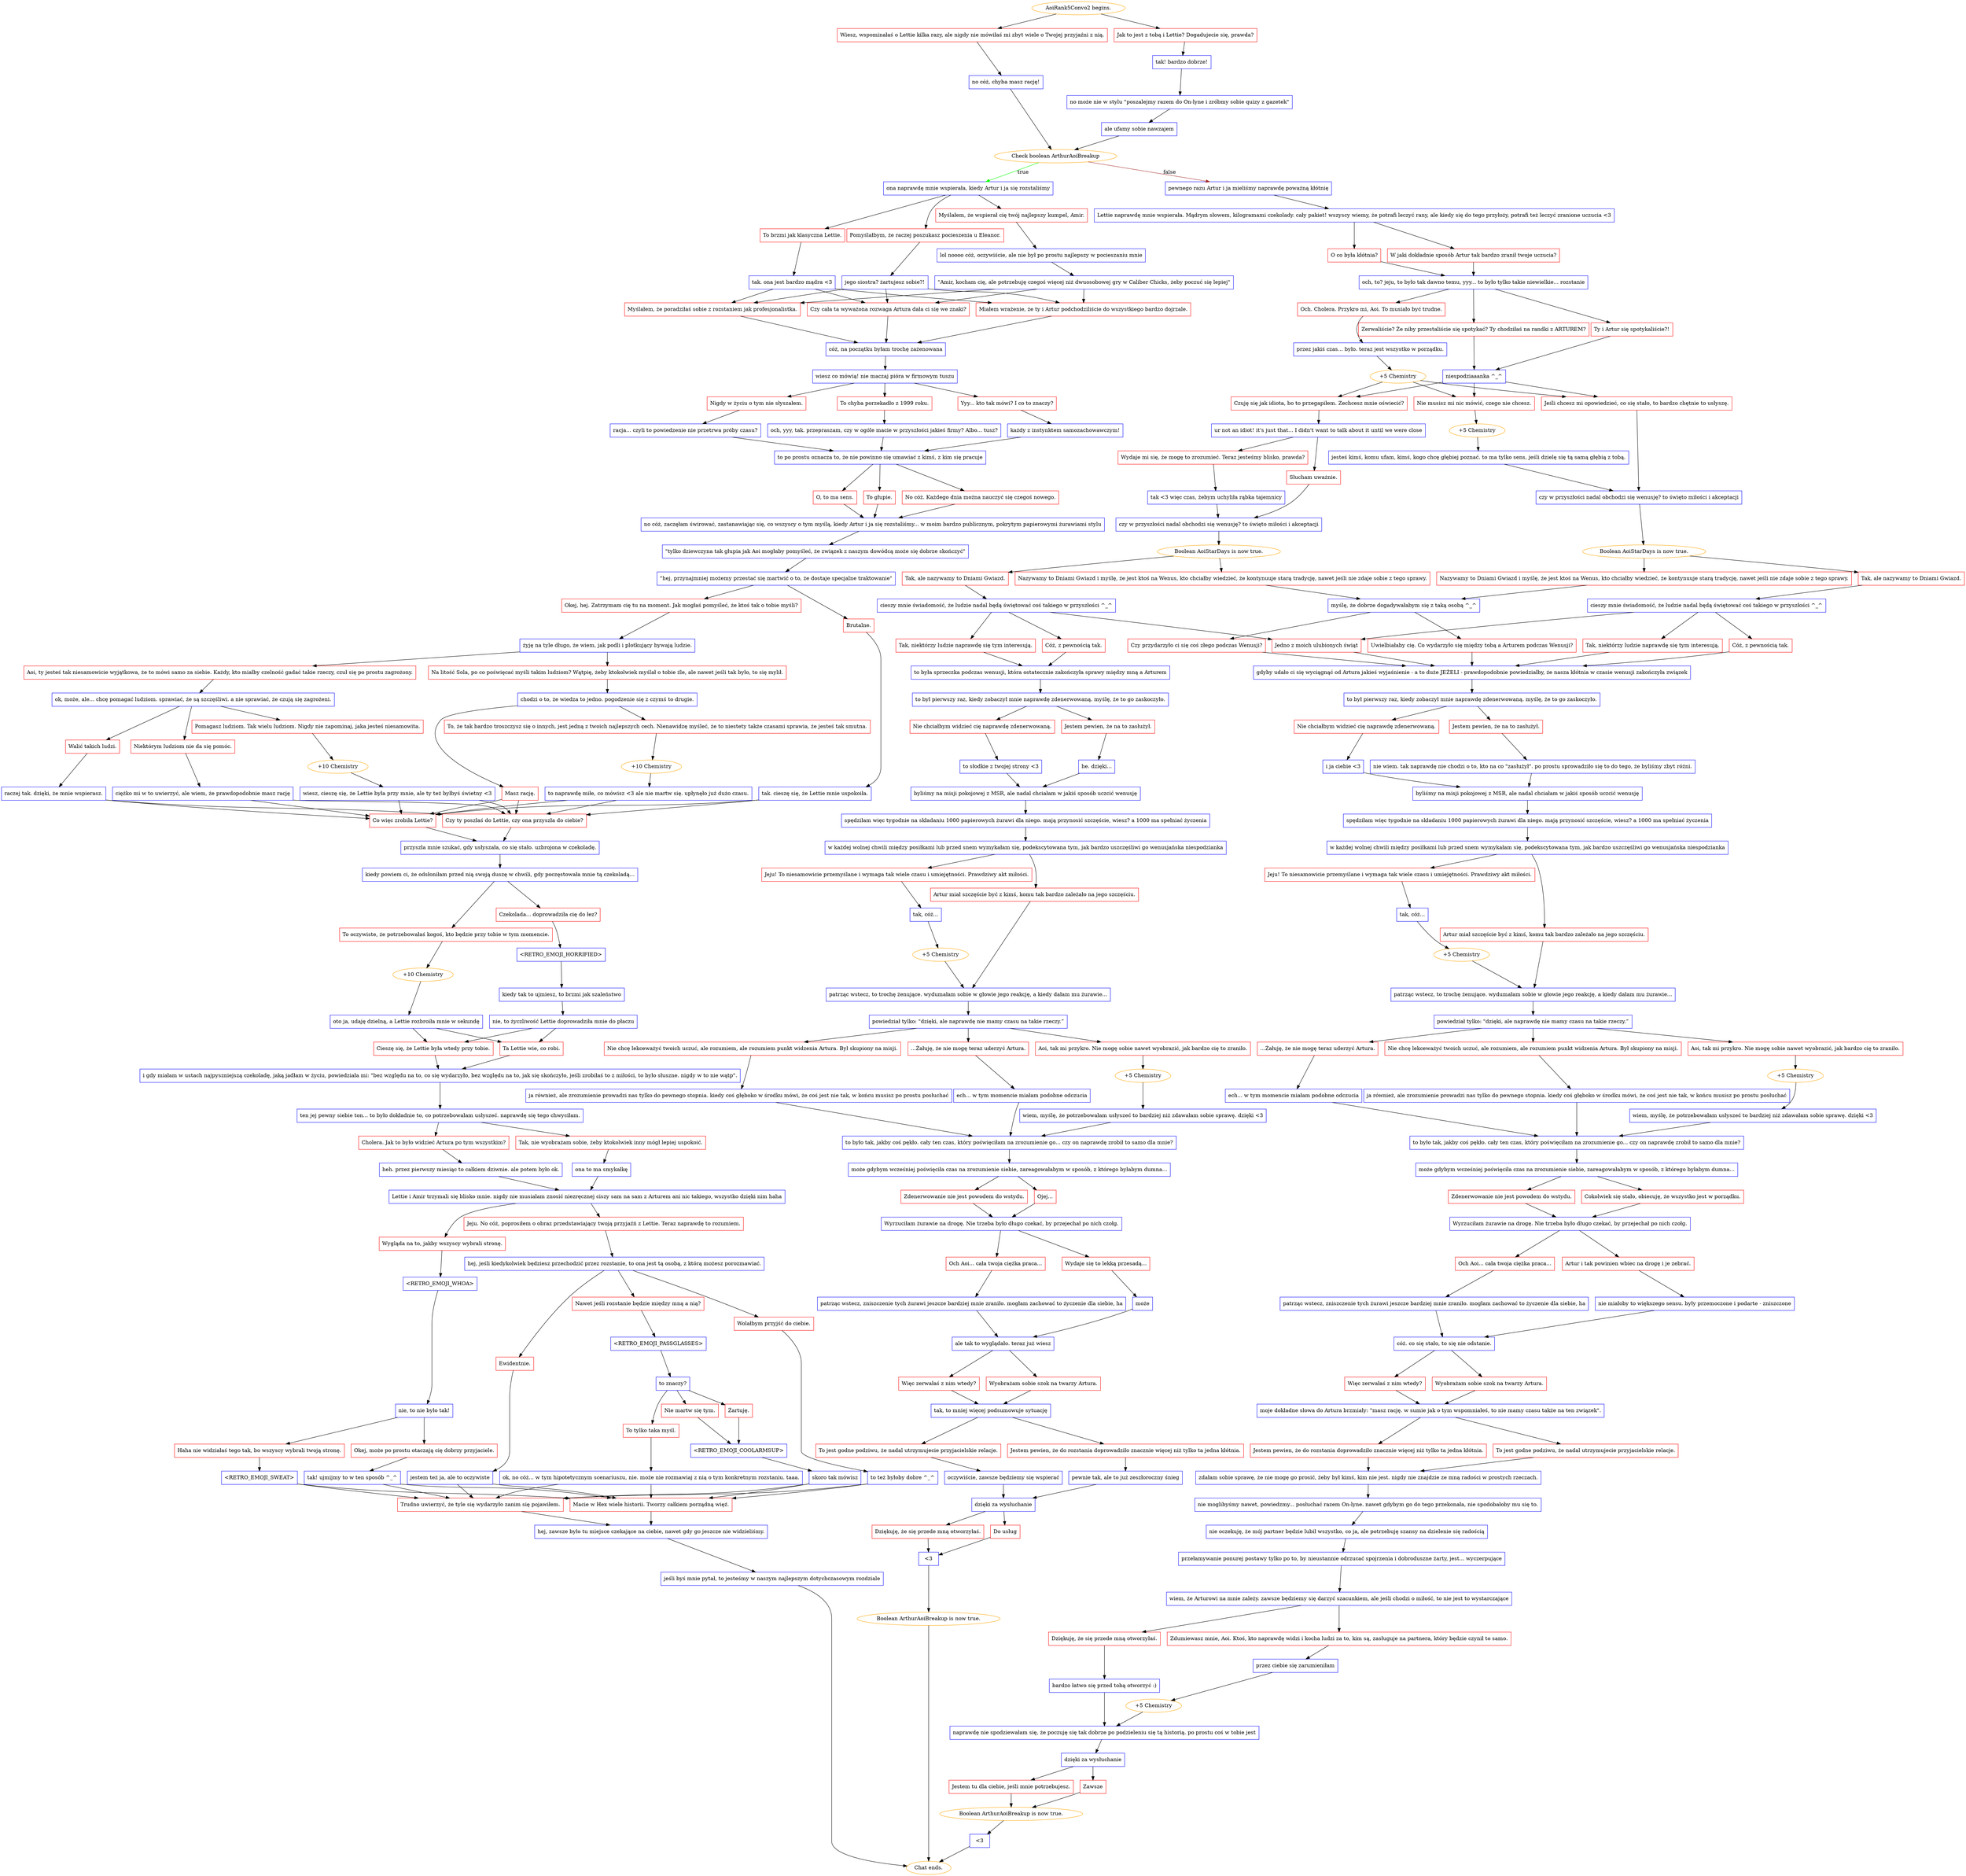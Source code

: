 digraph {
	"AoiRank5Convo2 begins." [color=orange];
		"AoiRank5Convo2 begins." -> j3793052369;
		"AoiRank5Convo2 begins." -> j3025079688;
	j3793052369 [label="Wiesz, wspominałaś o Lettie kilka razy, ale nigdy nie mówiłaś mi zbyt wiele o Twojej przyjaźni z nią.",shape=box,color=red];
		j3793052369 -> j3866853651;
	j3025079688 [label="Jak to jest z tobą i Lettie? Dogadujecie się, prawda?",shape=box,color=red];
		j3025079688 -> j10790327;
	j3866853651 [label="no cóż, chyba masz rację!",shape=box,color=blue];
		j3866853651 -> j3919667655;
	j10790327 [label="tak! bardzo dobrze!",shape=box,color=blue];
		j10790327 -> j1807356834;
	j3919667655 [label="Check boolean ArthurAoiBreakup",color=orange];
		j3919667655 -> j2297206109 [label=true,color=green];
		j3919667655 -> j4171785205 [label=false,color=brown];
	j1807356834 [label="no może nie w stylu \"poszalejmy razem do On-lyne i zróbmy sobie quizy z gazetek\"",shape=box,color=blue];
		j1807356834 -> j1963245466;
	j2297206109 [label="ona naprawdę mnie wspierała, kiedy Artur i ja się rozstaliśmy",shape=box,color=blue];
		j2297206109 -> j709871446;
		j2297206109 -> j4273767136;
		j2297206109 -> j179354977;
	j4171785205 [label="pewnego razu Artur i ja mieliśmy naprawdę poważną kłótnię",shape=box,color=blue];
		j4171785205 -> j652588142;
	j1963245466 [label="ale ufamy sobie nawzajem",shape=box,color=blue];
		j1963245466 -> j3919667655;
	j709871446 [label="Pomyślałbym, że raczej poszukasz pocieszenia u Eleanor.",shape=box,color=red];
		j709871446 -> j730936882;
	j4273767136 [label="Myślałem, że wspierał cię twój najlepszy kumpel, Amir.",shape=box,color=red];
		j4273767136 -> j2607129914;
	j179354977 [label="To brzmi jak klasyczna Lettie.",shape=box,color=red];
		j179354977 -> j3208935171;
	j652588142 [label="Lettie naprawdę mnie wspierała. Mądrym słowem, kilogramami czekolady. cały pakiet! wszyscy wiemy, że potrafi leczyć rany, ale kiedy się do tego przyłoży, potrafi też leczyć zranione uczucia <3",shape=box,color=blue];
		j652588142 -> j3897688302;
		j652588142 -> j2949774053;
	j730936882 [label="jego siostra? żartujesz sobie?!",shape=box,color=blue];
		j730936882 -> j2075133287;
		j730936882 -> j3814269317;
		j730936882 -> j1434455810;
	j2607129914 [label="lol noooo cóż, oczywiście, ale nie był po prostu najlepszy w pocieszaniu mnie",shape=box,color=blue];
		j2607129914 -> j1306339301;
	j3208935171 [label="tak. ona jest bardzo mądra <3",shape=box,color=blue];
		j3208935171 -> j2075133287;
		j3208935171 -> j3814269317;
		j3208935171 -> j1434455810;
	j3897688302 [label="O co była kłótnia?",shape=box,color=red];
		j3897688302 -> j669176549;
	j2949774053 [label="W jaki dokładnie sposób Artur tak bardzo zranił twoje uczucia?",shape=box,color=red];
		j2949774053 -> j669176549;
	j2075133287 [label="Czy cała ta wyważona rozwaga Artura dała ci się we znaki?",shape=box,color=red];
		j2075133287 -> j16401101;
	j3814269317 [label="Myślałem, że poradziłaś sobie z rozstaniem jak profesjonalistka.",shape=box,color=red];
		j3814269317 -> j16401101;
	j1434455810 [label="Miałem wrażenie, że ty i Artur podchodziliście do wszystkiego bardzo dojrzale.",shape=box,color=red];
		j1434455810 -> j16401101;
	j1306339301 [label="\"Amir, kocham cię, ale potrzebuję czegoś więcej niż dwuosobowej gry w Caliber Chicks, żeby poczuć się lepiej\"",shape=box,color=blue];
		j1306339301 -> j2075133287;
		j1306339301 -> j3814269317;
		j1306339301 -> j1434455810;
	j669176549 [label="och, to? jeju, to było tak dawno temu, yyy... to było tylko takie niewielkie... rozstanie",shape=box,color=blue];
		j669176549 -> j1877177082;
		j669176549 -> j453931370;
		j669176549 -> j2502594568;
	j16401101 [label="cóż, na początku byłam trochę zażenowana",shape=box,color=blue];
		j16401101 -> j1608200623;
	j1877177082 [label="Ty i Artur się spotykaliście?!",shape=box,color=red];
		j1877177082 -> j1111150753;
	j453931370 [label="Zerwaliście? Że niby przestaliście się spotykać? Ty chodziłaś na randki z ARTUREM?",shape=box,color=red];
		j453931370 -> j1111150753;
	j2502594568 [label="Och. Cholera. Przykro mi, Aoi. To musiało być trudne.",shape=box,color=red];
		j2502594568 -> j2844442367;
	j1608200623 [label="wiesz co mówią! nie maczaj pióra w firmowym tuszu",shape=box,color=blue];
		j1608200623 -> j786739710;
		j1608200623 -> j462747909;
		j1608200623 -> j3582355742;
	j1111150753 [label="niespodziaaanka ^_^",shape=box,color=blue];
		j1111150753 -> j3082356103;
		j1111150753 -> j1534417948;
		j1111150753 -> j1040028163;
	j2844442367 [label="przez jakiś czas... było. teraz jest wszystko w porządku.",shape=box,color=blue];
		j2844442367 -> j1152607240;
	j786739710 [label="Nigdy w życiu o tym nie słyszałem.",shape=box,color=red];
		j786739710 -> j1851159397;
	j462747909 [label="To chyba porzekadło z 1999 roku.",shape=box,color=red];
		j462747909 -> j3059174508;
	j3582355742 [label="Yyy... kto tak mówi? I co to znaczy?",shape=box,color=red];
		j3582355742 -> j2870688596;
	j3082356103 [label="Nie musisz mi nic mówić, czego nie chcesz.",shape=box,color=red];
		j3082356103 -> j1072168166;
	j1534417948 [label="Jeśli chcesz mi opowiedzieć, co się stało, to bardzo chętnie to usłyszę.",shape=box,color=red];
		j1534417948 -> j1714517957;
	j1040028163 [label="Czuję się jak idiota, bo to przegapiłem. Zechcesz mnie oświecić?",shape=box,color=red];
		j1040028163 -> j202193764;
	j1152607240 [label="+5 Chemistry",color=orange];
		j1152607240 -> j3082356103;
		j1152607240 -> j1534417948;
		j1152607240 -> j1040028163;
	j1851159397 [label="racja... czyli to powiedzenie nie przetrwa próby czasu?",shape=box,color=blue];
		j1851159397 -> j3134967069;
	j3059174508 [label="och, yyy, tak. przepraszam, czy w ogóle macie w przyszłości jakieś firmy? Albo... tusz?",shape=box,color=blue];
		j3059174508 -> j3134967069;
	j2870688596 [label="każdy z instynktem samozachowawczym!",shape=box,color=blue];
		j2870688596 -> j3134967069;
	j1072168166 [label="+5 Chemistry",color=orange];
		j1072168166 -> j1414152354;
	j1714517957 [label="czy w przyszłości nadal obchodzi się wenusję? to święto miłości i akceptacji",shape=box,color=blue];
		j1714517957 -> j3698431878;
	j202193764 [label="ur not an idiot! it's just that... I didn't want to talk about it until we were close",shape=box,color=blue];
		j202193764 -> j1060098505;
		j202193764 -> j2853668777;
	j3134967069 [label="to po prostu oznacza to, że nie powinno się umawiać z kimś, z kim się pracuje",shape=box,color=blue];
		j3134967069 -> j2344647837;
		j3134967069 -> j150244892;
		j3134967069 -> j1948411924;
	j1414152354 [label="jesteś kimś, komu ufam, kimś, kogo chcę głębiej poznać. to ma tylko sens, jeśli dzielę się tą samą głębią z tobą.",shape=box,color=blue];
		j1414152354 -> j1714517957;
	j3698431878 [label="Boolean AoiStarDays is now true.",color=orange];
		j3698431878 -> j1390089497;
		j3698431878 -> j4013491328;
	j1060098505 [label="Słucham uważnie.",shape=box,color=red];
		j1060098505 -> j4183268883;
	j2853668777 [label="Wydaje mi się, że mogę to zrozumieć. Teraz jesteśmy blisko, prawda?",shape=box,color=red];
		j2853668777 -> j1590205369;
	j2344647837 [label="O, to ma sens.",shape=box,color=red];
		j2344647837 -> j4163170192;
	j150244892 [label="To głupie.",shape=box,color=red];
		j150244892 -> j4163170192;
	j1948411924 [label="No cóż. Każdego dnia można nauczyć się czegoś nowego.",shape=box,color=red];
		j1948411924 -> j4163170192;
	j1390089497 [label="Tak, ale nazywamy to Dniami Gwiazd.",shape=box,color=red];
		j1390089497 -> j2214994614;
	j4013491328 [label="Nazywamy to Dniami Gwiazd i myślę, że jest ktoś na Wenus, kto chciałby wiedzieć, że kontynuuje starą tradycję, nawet jeśli nie zdaje sobie z tego sprawy.",shape=box,color=red];
		j4013491328 -> j2535879141;
	j4183268883 [label="czy w przyszłości nadal obchodzi się wenusję? to święto miłości i akceptacji",shape=box,color=blue];
		j4183268883 -> j3257642712;
	j1590205369 [label="tak <3 więc czas, żebym uchyliła rąbka tajemnicy",shape=box,color=blue];
		j1590205369 -> j4183268883;
	j4163170192 [label="no cóż, zaczęłam świrować, zastanawiając się, co wszyscy o tym myślą, kiedy Artur i ja się rozstaliśmy... w moim bardzo publicznym, pokrytym papierowymi żurawiami stylu",shape=box,color=blue];
		j4163170192 -> j3416492972;
	j2214994614 [label="cieszy mnie świadomość, że ludzie nadal będą świętować coś takiego w przyszłości ^_^",shape=box,color=blue];
		j2214994614 -> j4006172688;
		j2214994614 -> j2215658332;
		j2214994614 -> j3938094190;
	j2535879141 [label="myślę, że dobrze dogadywałabym się z taką osobą ^_^",shape=box,color=blue];
		j2535879141 -> j3945424404;
		j2535879141 -> j258056051;
	j3257642712 [label="Boolean AoiStarDays is now true.",color=orange];
		j3257642712 -> j2842065104;
		j3257642712 -> j30764967;
	j3416492972 [label="\"tylko dziewczyna tak głupia jak Aoi mogłaby pomyśleć, że związek z naszym dowódcą może się dobrze skończyć\"",shape=box,color=blue];
		j3416492972 -> j2275472606;
	j4006172688 [label="Cóż, z pewnością tak.",shape=box,color=red];
		j4006172688 -> j2799594460;
	j2215658332 [label="Tak, niektórzy ludzie naprawdę się tym interesują.",shape=box,color=red];
		j2215658332 -> j2799594460;
	j3938094190 [label="Jedno z moich ulubionych świąt",shape=box,color=red];
		j3938094190 -> j2799594460;
	j3945424404 [label="Uwielbiałaby cię. Co wydarzyło się między tobą a Arturem podczas Wenusji?",shape=box,color=red];
		j3945424404 -> j2799594460;
	j258056051 [label="Czy przydarzyło ci się coś złego podczas Wenusji?",shape=box,color=red];
		j258056051 -> j2799594460;
	j2842065104 [label="Nazywamy to Dniami Gwiazd i myślę, że jest ktoś na Wenus, kto chciałby wiedzieć, że kontynuuje starą tradycję, nawet jeśli nie zdaje sobie z tego sprawy.",shape=box,color=red];
		j2842065104 -> j2535879141;
	j30764967 [label="Tak, ale nazywamy to Dniami Gwiazd.",shape=box,color=red];
		j30764967 -> j329749440;
	j2275472606 [label="\"hej, przynajmniej możemy przestać się martwić o to, że dostaje specjalne traktowanie\"",shape=box,color=blue];
		j2275472606 -> j1684693331;
		j2275472606 -> j543893753;
	j2799594460 [label="gdyby udało ci się wyciągnąć od Artura jakieś wyjaśnienie - a to duże JEŻELI - prawdopodobnie powiedziałby, że nasza kłótnia w czasie wenusji zakończyła związek",shape=box,color=blue];
		j2799594460 -> j2500384132;
	j329749440 [label="cieszy mnie świadomość, że ludzie nadal będą świętować coś takiego w przyszłości ^_^",shape=box,color=blue];
		j329749440 -> j3938094190;
		j329749440 -> j247453051;
		j329749440 -> j1959893250;
	j1684693331 [label="Okej, hej. Zatrzymam cię tu na moment. Jak mogłaś pomyśleć, że ktoś tak o tobie myśli?",shape=box,color=red];
		j1684693331 -> j2774747644;
	j543893753 [label="Brutalne.",shape=box,color=red];
		j543893753 -> j2981833767;
	j2500384132 [label="to był pierwszy raz, kiedy zobaczył mnie naprawdę zdenerwowaną. myślę, że to go zaskoczyło.",shape=box,color=blue];
		j2500384132 -> j1734713556;
		j2500384132 -> j42405324;
	j247453051 [label="Tak, niektórzy ludzie naprawdę się tym interesują.",shape=box,color=red];
		j247453051 -> j2132069103;
	j1959893250 [label="Cóż, z pewnością tak.",shape=box,color=red];
		j1959893250 -> j2132069103;
	j2774747644 [label="żyję na tyle długo, że wiem, jak podli i plotkujący bywają ludzie.",shape=box,color=blue];
		j2774747644 -> j3137750701;
		j2774747644 -> j3181214416;
	j2981833767 [label="tak. cieszę się, że Lettie mnie uspokoiła.",shape=box,color=blue];
		j2981833767 -> j3878601469;
		j2981833767 -> j3422240525;
	j1734713556 [label="Nie chciałbym widzieć cię naprawdę zdenerwowaną.",shape=box,color=red];
		j1734713556 -> j1404157056;
	j42405324 [label="Jestem pewien, że na to zasłużył.",shape=box,color=red];
		j42405324 -> j1039942615;
	j2132069103 [label="to była sprzeczka podczas wenusji, która ostatecznie zakończyła sprawy między mną a Arturem",shape=box,color=blue];
		j2132069103 -> j3017419388;
	j3137750701 [label="Na litość Sola, po co poświęcać myśli takim ludziom? Wątpię, żeby ktokolwiek myślał o tobie źle, ale nawet jeśli tak było, to się mylił.",shape=box,color=red];
		j3137750701 -> j4102331029;
	j3181214416 [label="Aoi, ty jesteś tak niesamowicie wyjątkowa, że to mówi samo za siebie. Każdy, kto miałby czelność gadać takie rzeczy, czuł się po prostu zagrożony.",shape=box,color=red];
		j3181214416 -> j2583733259;
	j3878601469 [label="Czy ty poszłaś do Lettie, czy ona przyszła do ciebie?",shape=box,color=red];
		j3878601469 -> j712836619;
	j3422240525 [label="Co więc zrobiła Lettie?",shape=box,color=red];
		j3422240525 -> j712836619;
	j1404157056 [label="i ja ciebie <3",shape=box,color=blue];
		j1404157056 -> j545164531;
	j1039942615 [label="nie wiem. tak naprawdę nie chodzi o to, kto na co \"zasłużył\". po prostu sprowadziło się to do tego, że byliśmy zbyt różni.",shape=box,color=blue];
		j1039942615 -> j545164531;
	j3017419388 [label="to był pierwszy raz, kiedy zobaczył mnie naprawdę zdenerwowaną. myślę, że to go zaskoczyło.",shape=box,color=blue];
		j3017419388 -> j1860694474;
		j3017419388 -> j4077577828;
	j4102331029 [label="chodzi o to, że wiedza to jedno. pogodzenie się z czymś to drugie.",shape=box,color=blue];
		j4102331029 -> j3133017758;
		j4102331029 -> j663606514;
	j2583733259 [label="ok, może, ale... chcę pomagać ludziom. sprawiać, że są szczęśliwi. a nie sprawiać, że czują się zagrożeni.",shape=box,color=blue];
		j2583733259 -> j1259770332;
		j2583733259 -> j3427249134;
		j2583733259 -> j2214304295;
	j712836619 [label="przyszła mnie szukać, gdy usłyszała, co się stało. uzbrojona w czekoladę.",shape=box,color=blue];
		j712836619 -> j2243126758;
	j545164531 [label="byliśmy na misji pokojowej z MSR, ale nadal chciałam w jakiś sposób uczcić wenusję",shape=box,color=blue];
		j545164531 -> j4201693228;
	j1860694474 [label="Nie chciałbym widzieć cię naprawdę zdenerwowaną.",shape=box,color=red];
		j1860694474 -> j1078947788;
	j4077577828 [label="Jestem pewien, że na to zasłużył.",shape=box,color=red];
		j4077577828 -> j3681828682;
	j3133017758 [label="To, że tak bardzo troszczysz się o innych, jest jedną z twoich najlepszych cech. Nienawidzę myśleć, że to niestety także czasami sprawia, że jesteś tak smutna.",shape=box,color=red];
		j3133017758 -> j15224913;
	j663606514 [label="Masz rację.",shape=box,color=red];
		j663606514 -> j3878601469;
		j663606514 -> j3422240525;
	j1259770332 [label="Walić takich ludzi.",shape=box,color=red];
		j1259770332 -> j1214567914;
	j3427249134 [label="Niektórym ludziom nie da się pomóc.",shape=box,color=red];
		j3427249134 -> j712902698;
	j2214304295 [label="Pomagasz ludziom. Tak wielu ludziom. Nigdy nie zapominaj, jaka jesteś niesamowita.",shape=box,color=red];
		j2214304295 -> j2672630730;
	j2243126758 [label="kiedy powiem ci, że odsłoniłam przed nią swoją duszę w chwili, gdy poczęstowała mnie tą czekoladą...",shape=box,color=blue];
		j2243126758 -> j1271533922;
		j2243126758 -> j3703607994;
	j4201693228 [label="spędziłam więc tygodnie na składaniu 1000 papierowych żurawi dla niego. mają przynosić szczęście, wiesz? a 1000 ma spełniać życzenia",shape=box,color=blue];
		j4201693228 -> j2773983537;
	j1078947788 [label="to słodkie z twojej strony <3",shape=box,color=blue];
		j1078947788 -> j913855618;
	j3681828682 [label="he. dzięki...",shape=box,color=blue];
		j3681828682 -> j913855618;
	j15224913 [label="+10 Chemistry",color=orange];
		j15224913 -> j2204033733;
	j1214567914 [label="raczej tak. dzięki, że mnie wspierasz.",shape=box,color=blue];
		j1214567914 -> j3878601469;
		j1214567914 -> j3422240525;
	j712902698 [label="ciężko mi w to uwierzyć, ale wiem, że prawdopodobnie masz rację",shape=box,color=blue];
		j712902698 -> j3878601469;
		j712902698 -> j3422240525;
	j2672630730 [label="+10 Chemistry",color=orange];
		j2672630730 -> j2009512169;
	j1271533922 [label="To oczywiste, że potrzebowałaś kogoś, kto będzie przy tobie w tym momencie.",shape=box,color=red];
		j1271533922 -> j4177705506;
	j3703607994 [label="Czekolada... doprowadziła cię do łez?",shape=box,color=red];
		j3703607994 -> j2196454503;
	j2773983537 [label="w każdej wolnej chwili między posiłkami lub przed snem wymykałam się, podekscytowana tym, jak bardzo uszczęśliwi go wenusjańska niespodzianka",shape=box,color=blue];
		j2773983537 -> j666577076;
		j2773983537 -> j513283301;
	j913855618 [label="byliśmy na misji pokojowej z MSR, ale nadal chciałam w jakiś sposób uczcić wenusję",shape=box,color=blue];
		j913855618 -> j2575997875;
	j2204033733 [label="to naprawdę miłe, co mówisz <3 ale nie martw się. upłynęło już dużo czasu.",shape=box,color=blue];
		j2204033733 -> j3878601469;
		j2204033733 -> j3422240525;
	j2009512169 [label="wiesz, cieszę się, że Lettie była przy mnie, ale ty też byłbyś świetny <3",shape=box,color=blue];
		j2009512169 -> j3878601469;
		j2009512169 -> j3422240525;
	j4177705506 [label="+10 Chemistry",color=orange];
		j4177705506 -> j1269840082;
	j2196454503 [label="<RETRO_EMOJI_HORRIFIED>",shape=box,color=blue];
		j2196454503 -> j170361831;
	j666577076 [label="Jeju! To niesamowicie przemyślane i wymaga tak wiele czasu i umiejętności. Prawdziwy akt miłości.",shape=box,color=red];
		j666577076 -> j780377825;
	j513283301 [label="Artur miał szczęście być z kimś, komu tak bardzo zależało na jego szczęściu.",shape=box,color=red];
		j513283301 -> j3361246527;
	j2575997875 [label="spędziłam więc tygodnie na składaniu 1000 papierowych żurawi dla niego. mają przynosić szczęście, wiesz? a 1000 ma spełniać życzenia",shape=box,color=blue];
		j2575997875 -> j3548802171;
	j1269840082 [label="oto ja, udaję dzielną, a Lettie rozbroiła mnie w sekundę",shape=box,color=blue];
		j1269840082 -> j782016948;
		j1269840082 -> j2462942843;
	j170361831 [label="kiedy tak to ujmiesz, to brzmi jak szaleństwo",shape=box,color=blue];
		j170361831 -> j3751851999;
	j780377825 [label="tak, cóż...",shape=box,color=blue];
		j780377825 -> j2390133298;
	j3361246527 [label="patrząc wstecz, to trochę żenujące. wydumałam sobie w głowie jego reakcję, a kiedy dałam mu żurawie...",shape=box,color=blue];
		j3361246527 -> j673175876;
	j3548802171 [label="w każdej wolnej chwili między posiłkami lub przed snem wymykałam się, podekscytowana tym, jak bardzo uszczęśliwi go wenusjańska niespodzianka",shape=box,color=blue];
		j3548802171 -> j818753623;
		j3548802171 -> j1885518338;
	j782016948 [label="Cieszę się, że Lettie była wtedy przy tobie.",shape=box,color=red];
		j782016948 -> j2980918981;
	j2462942843 [label="Ta Lettie wie, co robi.",shape=box,color=red];
		j2462942843 -> j2980918981;
	j3751851999 [label="nie, to życzliwość Lettie doprowadziła mnie do płaczu",shape=box,color=blue];
		j3751851999 -> j782016948;
		j3751851999 -> j2462942843;
	j2390133298 [label="+5 Chemistry",color=orange];
		j2390133298 -> j3361246527;
	j673175876 [label="powiedział tylko: \"dzięki, ale naprawdę nie mamy czasu na takie rzeczy.”",shape=box,color=blue];
		j673175876 -> j3426221091;
		j673175876 -> j1677349887;
		j673175876 -> j576245815;
	j818753623 [label="Artur miał szczęście być z kimś, komu tak bardzo zależało na jego szczęściu.",shape=box,color=red];
		j818753623 -> j3212212827;
	j1885518338 [label="Jeju! To niesamowicie przemyślane i wymaga tak wiele czasu i umiejętności. Prawdziwy akt miłości.",shape=box,color=red];
		j1885518338 -> j461601061;
	j2980918981 [label="i gdy miałam w ustach najpyszniejszą czekoladę, jaką jadłam w życiu, powiedziała mi: \"bez względu na to, co się wydarzyło, bez względu na to, jak się skończyło, jeśli zrobiłaś to z miłości, to było słuszne. nigdy w to nie wątp\".",shape=box,color=blue];
		j2980918981 -> j1237575617;
	j3426221091 [label="...Żałuję, że nie mogę teraz uderzyć Artura.",shape=box,color=red];
		j3426221091 -> j1600441857;
	j1677349887 [label="Aoi, tak mi przykro. Nie mogę sobie nawet wyobrazić, jak bardzo cię to zraniło.",shape=box,color=red];
		j1677349887 -> j1701690450;
	j576245815 [label="Nie chcę lekceważyć twoich uczuć, ale rozumiem, ale rozumiem punkt widzenia Artura. Był skupiony na misji.",shape=box,color=red];
		j576245815 -> j4261693286;
	j3212212827 [label="patrząc wstecz, to trochę żenujące. wydumałam sobie w głowie jego reakcję, a kiedy dałam mu żurawie...",shape=box,color=blue];
		j3212212827 -> j357957108;
	j461601061 [label="tak, cóż...",shape=box,color=blue];
		j461601061 -> j4079235768;
	j1237575617 [label="ten jej pewny siebie ton... to było dokładnie to, co potrzebowałam usłyszeć. naprawdę się tego chwyciłam.",shape=box,color=blue];
		j1237575617 -> j4088260452;
		j1237575617 -> j1599012458;
	j1600441857 [label="ech... w tym momencie miałam podobne odczucia",shape=box,color=blue];
		j1600441857 -> j2199192684;
	j1701690450 [label="+5 Chemistry",color=orange];
		j1701690450 -> j395154956;
	j4261693286 [label="ja również, ale zrozumienie prowadzi nas tylko do pewnego stopnia. kiedy coś głęboko w środku mówi, że coś jest nie tak, w końcu musisz po prostu posłuchać",shape=box,color=blue];
		j4261693286 -> j2199192684;
	j357957108 [label="powiedział tylko: \"dzięki, ale naprawdę nie mamy czasu na takie rzeczy.”",shape=box,color=blue];
		j357957108 -> j1128369303;
		j357957108 -> j146098351;
		j357957108 -> j1324258105;
	j4079235768 [label="+5 Chemistry",color=orange];
		j4079235768 -> j3212212827;
	j4088260452 [label="Cholera. Jak to było widzieć Artura po tym wszystkim?",shape=box,color=red];
		j4088260452 -> j567272874;
	j1599012458 [label="Tak, nie wyobrażam sobie, żeby ktokolwiek inny mógł lepiej uspokoić.",shape=box,color=red];
		j1599012458 -> j544122779;
	j2199192684 [label="to było tak, jakby coś pękło. cały ten czas, który poświęciłam na zrozumienie go... czy on naprawdę zrobił to samo dla mnie?",shape=box,color=blue];
		j2199192684 -> j3776007804;
	j395154956 [label="wiem, myślę, że potrzebowałam usłyszeć to bardziej niż zdawałam sobie sprawę. dzięki <3",shape=box,color=blue];
		j395154956 -> j2199192684;
	j1128369303 [label="Nie chcę lekceważyć twoich uczuć, ale rozumiem, ale rozumiem punkt widzenia Artura. Był skupiony na misji.",shape=box,color=red];
		j1128369303 -> j1103941362;
	j146098351 [label="Aoi, tak mi przykro. Nie mogę sobie nawet wyobrazić, jak bardzo cię to zraniło.",shape=box,color=red];
		j146098351 -> j4235624882;
	j1324258105 [label="...Żałuję, że nie mogę teraz uderzyć Artura.",shape=box,color=red];
		j1324258105 -> j2293571745;
	j567272874 [label="heh. przez pierwszy miesiąc to całkiem dziwnie. ale potem było ok.",shape=box,color=blue];
		j567272874 -> j2920147752;
	j544122779 [label="ona to ma smykałkę",shape=box,color=blue];
		j544122779 -> j2920147752;
	j3776007804 [label="może gdybym wcześniej poświęciła czas na zrozumienie siebie, zareagowałabym w sposób, z którego byłabym dumna...",shape=box,color=blue];
		j3776007804 -> j55761611;
		j3776007804 -> j3567761645;
	j1103941362 [label="ja również, ale zrozumienie prowadzi nas tylko do pewnego stopnia. kiedy coś głęboko w środku mówi, że coś jest nie tak, w końcu musisz po prostu posłuchać",shape=box,color=blue];
		j1103941362 -> j3692520778;
	j4235624882 [label="+5 Chemistry",color=orange];
		j4235624882 -> j1015701509;
	j2293571745 [label="ech... w tym momencie miałam podobne odczucia",shape=box,color=blue];
		j2293571745 -> j3692520778;
	j2920147752 [label="Lettie i Amir trzymali się blisko mnie. nigdy nie musiałam znosić niezręcznej ciszy sam na sam z Arturem ani nic takiego, wszystko dzięki nim haha",shape=box,color=blue];
		j2920147752 -> j3840261783;
		j2920147752 -> j1748862997;
	j55761611 [label="Zdenerwowanie nie jest powodem do wstydu.",shape=box,color=red];
		j55761611 -> j461588328;
	j3567761645 [label="Cokolwiek się stało, obiecuję, że wszystko jest w porządku.",shape=box,color=red];
		j3567761645 -> j461588328;
	j3692520778 [label="to było tak, jakby coś pękło. cały ten czas, który poświęciłam na zrozumienie go... czy on naprawdę zrobił to samo dla mnie?",shape=box,color=blue];
		j3692520778 -> j3184102210;
	j1015701509 [label="wiem, myślę, że potrzebowałam usłyszeć to bardziej niż zdawałam sobie sprawę. dzięki <3",shape=box,color=blue];
		j1015701509 -> j3692520778;
	j3840261783 [label="Jeju. No cóż, poprosiłem o obraz przedstawiający twoją przyjaźń z Lettie. Teraz naprawdę to rozumiem.",shape=box,color=red];
		j3840261783 -> j3080333536;
	j1748862997 [label="Wygląda na to, jakby wszyscy wybrali stronę.",shape=box,color=red];
		j1748862997 -> j2197825980;
	j461588328 [label="Wyrzuciłam żurawie na drogę. Nie trzeba było długo czekać, by przejechał po nich czołg.",shape=box,color=blue];
		j461588328 -> j3278523629;
		j461588328 -> j1484622418;
	j3184102210 [label="może gdybym wcześniej poświęciła czas na zrozumienie siebie, zareagowałabym w sposób, z którego byłabym dumna...",shape=box,color=blue];
		j3184102210 -> j491703986;
		j3184102210 -> j2138115018;
	j3080333536 [label="hej, jeśli kiedykolwiek będziesz przechodzić przez rozstanie, to ona jest tą osobą, z którą możesz porozmawiać.",shape=box,color=blue];
		j3080333536 -> j2736826241;
		j3080333536 -> j3158694873;
		j3080333536 -> j1037933014;
	j2197825980 [label="<RETRO_EMOJI_WHOA>",shape=box,color=blue];
		j2197825980 -> j3776545958;
	j3278523629 [label="Och Aoi... cała twoja ciężka praca...",shape=box,color=red];
		j3278523629 -> j1791717455;
	j1484622418 [label="Artur i tak powinien wbiec na drogę i je zebrać.",shape=box,color=red];
		j1484622418 -> j3656735293;
	j491703986 [label="Zdenerwowanie nie jest powodem do wstydu.",shape=box,color=red];
		j491703986 -> j2825138082;
	j2138115018 [label="Ojej...",shape=box,color=red];
		j2138115018 -> j2825138082;
	j2736826241 [label="Nawet jeśli rozstanie będzie między mną a nią?",shape=box,color=red];
		j2736826241 -> j448592857;
	j3158694873 [label="Wolałbym przyjść do ciebie.",shape=box,color=red];
		j3158694873 -> j1050659973;
	j1037933014 [label="Ewidentnie.",shape=box,color=red];
		j1037933014 -> j20402752;
	j3776545958 [label="nie, to nie było tak!",shape=box,color=blue];
		j3776545958 -> j3986999760;
		j3776545958 -> j2404094324;
	j1791717455 [label="patrząc wstecz, zniszczenie tych żurawi jeszcze bardziej mnie zraniło. mogłam zachować to życzenie dla siebie, ha",shape=box,color=blue];
		j1791717455 -> j26410160;
	j3656735293 [label="nie miałoby to większego sensu. były przemoczone i podarte - zniszczone",shape=box,color=blue];
		j3656735293 -> j26410160;
	j2825138082 [label="Wyrzuciłam żurawie na drogę. Nie trzeba było długo czekać, by przejechał po nich czołg.",shape=box,color=blue];
		j2825138082 -> j926307508;
		j2825138082 -> j391533838;
	j448592857 [label="<RETRO_EMOJI_PASSGLASSES>",shape=box,color=blue];
		j448592857 -> j178716528;
	j1050659973 [label="to też byłoby dobre ^_^",shape=box,color=blue];
		j1050659973 -> j1475396471;
		j1050659973 -> j218534606;
	j20402752 [label="jestem też ja, ale to oczywiste",shape=box,color=blue];
		j20402752 -> j1475396471;
		j20402752 -> j218534606;
	j3986999760 [label="Haha nie widziałaś tego tak, bo wszyscy wybrali twoją stronę.",shape=box,color=red];
		j3986999760 -> j3599167279;
	j2404094324 [label="Okej, może po prostu otaczają cię dobrzy przyjaciele.",shape=box,color=red];
		j2404094324 -> j1323699647;
	j26410160 [label="cóż. co się stało, to się nie odstanie.",shape=box,color=blue];
		j26410160 -> j115602669;
		j26410160 -> j3253308190;
	j926307508 [label="Och Aoi... cała twoja ciężka praca...",shape=box,color=red];
		j926307508 -> j1020364935;
	j391533838 [label="Wydaje się to lekką przesadą...",shape=box,color=red];
		j391533838 -> j2543055185;
	j178716528 [label="to znaczy?",shape=box,color=blue];
		j178716528 -> j1627011980;
		j178716528 -> j4272375721;
		j178716528 -> j1675104804;
	j1475396471 [label="Macie w Hex wiele historii. Tworzy całkiem porządną więź.",shape=box,color=red];
		j1475396471 -> j236726550;
	j218534606 [label="Trudno uwierzyć, że tyle się wydarzyło zanim się pojawiłem.",shape=box,color=red];
		j218534606 -> j236726550;
	j3599167279 [label="<RETRO_EMOJI_SWEAT>",shape=box,color=blue];
		j3599167279 -> j1475396471;
		j3599167279 -> j218534606;
	j1323699647 [label="tak! ujmijmy to w ten sposób ^_^",shape=box,color=blue];
		j1323699647 -> j1475396471;
		j1323699647 -> j218534606;
	j115602669 [label="Więc zerwałaś z nim wtedy?",shape=box,color=red];
		j115602669 -> j3542679754;
	j3253308190 [label="Wyobrażam sobie szok na twarzy Artura.",shape=box,color=red];
		j3253308190 -> j3542679754;
	j1020364935 [label="patrząc wstecz, zniszczenie tych żurawi jeszcze bardziej mnie zraniło. mogłam zachować to życzenie dla siebie, ha",shape=box,color=blue];
		j1020364935 -> j1066762940;
	j2543055185 [label="może",shape=box,color=blue];
		j2543055185 -> j1066762940;
	j1627011980 [label="To tylko taka myśl.",shape=box,color=red];
		j1627011980 -> j1457933677;
	j4272375721 [label="Żartuję.",shape=box,color=red];
		j4272375721 -> j2999607887;
	j1675104804 [label="Nie martw się tym.",shape=box,color=red];
		j1675104804 -> j2999607887;
	j236726550 [label="hej, zawsze było tu miejsce czekające na ciebie, nawet gdy go jeszcze nie widzieliśmy.",shape=box,color=blue];
		j236726550 -> j2577399928;
	j3542679754 [label="moje dokładne słowa do Artura brzmiały: \"masz rację. w sumie jak o tym wspomniałeś, to nie mamy czasu także na ten związek\".",shape=box,color=blue];
		j3542679754 -> j3055594207;
		j3542679754 -> j3932856976;
	j1066762940 [label="ale tak to wyglądało. teraz już wiesz",shape=box,color=blue];
		j1066762940 -> j443945227;
		j1066762940 -> j1436077428;
	j1457933677 [label="ok, no cóż... w tym hipotetycznym scenariuszu, nie. może nie rozmawiaj z nią o tym konkretnym rozstaniu. taaa.",shape=box,color=blue];
		j1457933677 -> j1475396471;
		j1457933677 -> j218534606;
	j2999607887 [label="<RETRO_EMOJI_COOLARMSUP>",shape=box,color=blue];
		j2999607887 -> j3681310343;
	j2577399928 [label="jeśli byś mnie pytał, to jesteśmy w naszym najlepszym dotychczasowym rozdziale",shape=box,color=blue];
		j2577399928 -> "Chat ends.";
	j3055594207 [label="To jest godne podziwu, że nadal utrzymujecie przyjacielskie relacje.",shape=box,color=red];
		j3055594207 -> j2976149936;
	j3932856976 [label="Jestem pewien, że do rozstania doprowadziło znacznie więcej niż tylko ta jedna kłótnia.",shape=box,color=red];
		j3932856976 -> j2976149936;
	j443945227 [label="Więc zerwałaś z nim wtedy?",shape=box,color=red];
		j443945227 -> j2443102762;
	j1436077428 [label="Wyobrażam sobie szok na twarzy Artura.",shape=box,color=red];
		j1436077428 -> j2443102762;
	j3681310343 [label="skoro tak mówisz",shape=box,color=blue];
		j3681310343 -> j1475396471;
		j3681310343 -> j218534606;
	"Chat ends." [color=orange];
	j2976149936 [label="zdałam sobie sprawę, że nie mogę go prosić, żeby był kimś, kim nie jest. nigdy nie znajdzie ze mną radości w prostych rzeczach.",shape=box,color=blue];
		j2976149936 -> j2826216;
	j2443102762 [label="tak, to mniej więcej podsumowuje sytuację",shape=box,color=blue];
		j2443102762 -> j1352314342;
		j2443102762 -> j3117448619;
	j2826216 [label="nie moglibyśmy nawet, powiedzmy... posłuchać razem On-lyne. nawet gdybym go do tego przekonała, nie spodobałoby mu się to.",shape=box,color=blue];
		j2826216 -> j2603367409;
	j1352314342 [label="To jest godne podziwu, że nadal utrzymujecie przyjacielskie relacje.",shape=box,color=red];
		j1352314342 -> j3238659622;
	j3117448619 [label="Jestem pewien, że do rozstania doprowadziło znacznie więcej niż tylko ta jedna kłótnia.",shape=box,color=red];
		j3117448619 -> j460056479;
	j2603367409 [label="nie oczekuję, że mój partner będzie lubił wszystko, co ja, ale potrzebuję szansy na dzielenie się radością",shape=box,color=blue];
		j2603367409 -> j2767362213;
	j3238659622 [label="oczywiście, zawsze będziemy się wspierać",shape=box,color=blue];
		j3238659622 -> j3111665589;
	j460056479 [label="pewnie tak, ale to już zeszłoroczny śnieg",shape=box,color=blue];
		j460056479 -> j3111665589;
	j2767362213 [label="przełamywanie ponurej postawy tylko po to, by nieustannie odrzucać spojrzenia i dobroduszne żarty, jest... wyczerpujące",shape=box,color=blue];
		j2767362213 -> j281379779;
	j3111665589 [label="dzięki za wysłuchanie",shape=box,color=blue];
		j3111665589 -> j691189794;
		j3111665589 -> j3837201216;
	j281379779 [label="wiem, że Arturowi na mnie zależy. zawsze będziemy się darzyć szacunkiem, ale jeśli chodzi o miłość, to nie jest to wystarczające",shape=box,color=blue];
		j281379779 -> j3049590862;
		j281379779 -> j1081589668;
	j691189794 [label="Do usług",shape=box,color=red];
		j691189794 -> j3847458547;
	j3837201216 [label="Dziękuję, że się przede mną otworzyłaś.",shape=box,color=red];
		j3837201216 -> j3847458547;
	j3049590862 [label="Dziękuję, że się przede mną otworzyłaś.",shape=box,color=red];
		j3049590862 -> j3143393723;
	j1081589668 [label="Zdumiewasz mnie, Aoi. Ktoś, kto naprawdę widzi i kocha ludzi za to, kim są, zasługuje na partnera, który będzie czynił to samo.",shape=box,color=red];
		j1081589668 -> j3644374213;
	j3847458547 [label="<3",shape=box,color=blue];
		j3847458547 -> j122023758;
	j3143393723 [label="bardzo łatwo się przed tobą otworzyć :)",shape=box,color=blue];
		j3143393723 -> j2141334724;
	j3644374213 [label="przez ciebie się zarumieniłam",shape=box,color=blue];
		j3644374213 -> j4097963611;
	j122023758 [label="Boolean ArthurAoiBreakup is now true.",color=orange];
		j122023758 -> "Chat ends.";
	j2141334724 [label="naprawdę nie spodziewałam się, że poczuję się tak dobrze po podzieleniu się tą historią. po prostu coś w tobie jest",shape=box,color=blue];
		j2141334724 -> j2696954328;
	j4097963611 [label="+5 Chemistry",color=orange];
		j4097963611 -> j2141334724;
	j2696954328 [label="dzięki za wysłuchanie",shape=box,color=blue];
		j2696954328 -> j2975997749;
		j2696954328 -> j4250104293;
	j2975997749 [label="Jestem tu dla ciebie, jeśli mnie potrzebujesz.",shape=box,color=red];
		j2975997749 -> j242659642;
	j4250104293 [label="Zawsze",shape=box,color=red];
		j4250104293 -> j242659642;
	j242659642 [label="Boolean ArthurAoiBreakup is now true.",color=orange];
		j242659642 -> j1841680728;
	j1841680728 [label="<3",shape=box,color=blue];
		j1841680728 -> "Chat ends.";
}